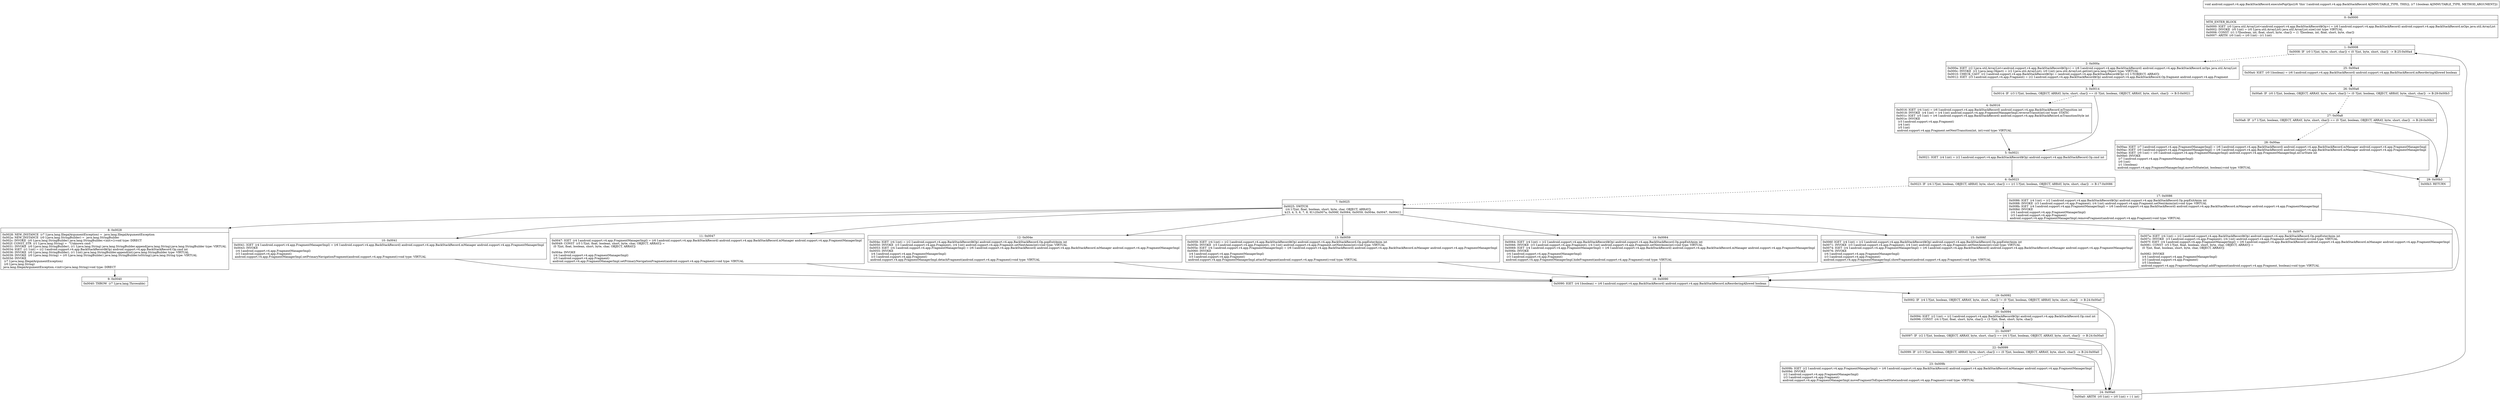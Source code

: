 digraph "CFG forandroid.support.v4.app.BackStackRecord.executePopOps(Z)V" {
Node_0 [shape=record,label="{0\:\ 0x0000|MTH_ENTER_BLOCK\l|0x0000: IGET  (r0 I:java.util.ArrayList\<android.support.v4.app.BackStackRecord$Op\>) = (r6 I:android.support.v4.app.BackStackRecord) android.support.v4.app.BackStackRecord.mOps java.util.ArrayList \l0x0002: INVOKE  (r0 I:int) = (r0 I:java.util.ArrayList) java.util.ArrayList.size():int type: VIRTUAL \l0x0006: CONST  (r1 I:?[boolean, int, float, short, byte, char]) = (1 ?[boolean, int, float, short, byte, char]) \l0x0007: ARITH  (r0 I:int) = (r0 I:int) \- (r1 I:int) \l}"];
Node_1 [shape=record,label="{1\:\ 0x0008|0x0008: IF  (r0 I:?[int, byte, short, char]) \< (0 ?[int, byte, short, char])  \-\> B:25:0x00a4 \l}"];
Node_2 [shape=record,label="{2\:\ 0x000a|0x000a: IGET  (r2 I:java.util.ArrayList\<android.support.v4.app.BackStackRecord$Op\>) = (r6 I:android.support.v4.app.BackStackRecord) android.support.v4.app.BackStackRecord.mOps java.util.ArrayList \l0x000c: INVOKE  (r2 I:java.lang.Object) = (r2 I:java.util.ArrayList), (r0 I:int) java.util.ArrayList.get(int):java.lang.Object type: VIRTUAL \l0x0010: CHECK_CAST  (r2 I:android.support.v4.app.BackStackRecord$Op) = (android.support.v4.app.BackStackRecord$Op) (r2 I:?[OBJECT, ARRAY]) \l0x0012: IGET  (r3 I:android.support.v4.app.Fragment) = (r2 I:android.support.v4.app.BackStackRecord$Op) android.support.v4.app.BackStackRecord.Op.fragment android.support.v4.app.Fragment \l}"];
Node_3 [shape=record,label="{3\:\ 0x0014|0x0014: IF  (r3 I:?[int, boolean, OBJECT, ARRAY, byte, short, char]) == (0 ?[int, boolean, OBJECT, ARRAY, byte, short, char])  \-\> B:5:0x0021 \l}"];
Node_4 [shape=record,label="{4\:\ 0x0016|0x0016: IGET  (r4 I:int) = (r6 I:android.support.v4.app.BackStackRecord) android.support.v4.app.BackStackRecord.mTransition int \l0x0018: INVOKE  (r4 I:int) = (r4 I:int) android.support.v4.app.FragmentManagerImpl.reverseTransit(int):int type: STATIC \l0x001c: IGET  (r5 I:int) = (r6 I:android.support.v4.app.BackStackRecord) android.support.v4.app.BackStackRecord.mTransitionStyle int \l0x001e: INVOKE  \l  (r3 I:android.support.v4.app.Fragment)\l  (r4 I:int)\l  (r5 I:int)\l android.support.v4.app.Fragment.setNextTransition(int, int):void type: VIRTUAL \l}"];
Node_5 [shape=record,label="{5\:\ 0x0021|0x0021: IGET  (r4 I:int) = (r2 I:android.support.v4.app.BackStackRecord$Op) android.support.v4.app.BackStackRecord.Op.cmd int \l}"];
Node_6 [shape=record,label="{6\:\ 0x0023|0x0023: IF  (r4 I:?[int, boolean, OBJECT, ARRAY, byte, short, char]) == (r1 I:?[int, boolean, OBJECT, ARRAY, byte, short, char])  \-\> B:17:0x0086 \l}"];
Node_7 [shape=record,label="{7\:\ 0x0025|0x0025: SWITCH  \l  (r4 I:?[int, float, boolean, short, byte, char, OBJECT, ARRAY])\l k:[3, 4, 5, 6, 7, 8, 9] t:[0x007a, 0x006f, 0x0064, 0x0059, 0x004e, 0x0047, 0x0041] \l}"];
Node_8 [shape=record,label="{8\:\ 0x0028|0x0028: NEW_INSTANCE  (r7 I:java.lang.IllegalArgumentException) =  java.lang.IllegalArgumentException \l0x002a: NEW_INSTANCE  (r0 I:java.lang.StringBuilder) =  java.lang.StringBuilder \l0x002c: INVOKE  (r0 I:java.lang.StringBuilder) java.lang.StringBuilder.\<init\>():void type: DIRECT \l0x002f: CONST_STR  (r1 I:java.lang.String) =  \"Unknown cmd: \" \l0x0031: INVOKE  (r0 I:java.lang.StringBuilder), (r1 I:java.lang.String) java.lang.StringBuilder.append(java.lang.String):java.lang.StringBuilder type: VIRTUAL \l0x0034: IGET  (r1 I:int) = (r2 I:android.support.v4.app.BackStackRecord$Op) android.support.v4.app.BackStackRecord.Op.cmd int \l0x0036: INVOKE  (r0 I:java.lang.StringBuilder), (r1 I:int) java.lang.StringBuilder.append(int):java.lang.StringBuilder type: VIRTUAL \l0x0039: INVOKE  (r0 I:java.lang.String) = (r0 I:java.lang.StringBuilder) java.lang.StringBuilder.toString():java.lang.String type: VIRTUAL \l0x003d: INVOKE  \l  (r7 I:java.lang.IllegalArgumentException)\l  (r0 I:java.lang.String)\l java.lang.IllegalArgumentException.\<init\>(java.lang.String):void type: DIRECT \l}"];
Node_9 [shape=record,label="{9\:\ 0x0040|0x0040: THROW  (r7 I:java.lang.Throwable) \l}"];
Node_10 [shape=record,label="{10\:\ 0x0041|0x0041: IGET  (r4 I:android.support.v4.app.FragmentManagerImpl) = (r6 I:android.support.v4.app.BackStackRecord) android.support.v4.app.BackStackRecord.mManager android.support.v4.app.FragmentManagerImpl \l0x0043: INVOKE  \l  (r4 I:android.support.v4.app.FragmentManagerImpl)\l  (r3 I:android.support.v4.app.Fragment)\l android.support.v4.app.FragmentManagerImpl.setPrimaryNavigationFragment(android.support.v4.app.Fragment):void type: VIRTUAL \l}"];
Node_11 [shape=record,label="{11\:\ 0x0047|0x0047: IGET  (r4 I:android.support.v4.app.FragmentManagerImpl) = (r6 I:android.support.v4.app.BackStackRecord) android.support.v4.app.BackStackRecord.mManager android.support.v4.app.FragmentManagerImpl \l0x0049: CONST  (r5 I:?[int, float, boolean, short, byte, char, OBJECT, ARRAY]) = \l  (0 ?[int, float, boolean, short, byte, char, OBJECT, ARRAY])\l \l0x004a: INVOKE  \l  (r4 I:android.support.v4.app.FragmentManagerImpl)\l  (r5 I:android.support.v4.app.Fragment)\l android.support.v4.app.FragmentManagerImpl.setPrimaryNavigationFragment(android.support.v4.app.Fragment):void type: VIRTUAL \l}"];
Node_12 [shape=record,label="{12\:\ 0x004e|0x004e: IGET  (r4 I:int) = (r2 I:android.support.v4.app.BackStackRecord$Op) android.support.v4.app.BackStackRecord.Op.popExitAnim int \l0x0050: INVOKE  (r3 I:android.support.v4.app.Fragment), (r4 I:int) android.support.v4.app.Fragment.setNextAnim(int):void type: VIRTUAL \l0x0053: IGET  (r4 I:android.support.v4.app.FragmentManagerImpl) = (r6 I:android.support.v4.app.BackStackRecord) android.support.v4.app.BackStackRecord.mManager android.support.v4.app.FragmentManagerImpl \l0x0055: INVOKE  \l  (r4 I:android.support.v4.app.FragmentManagerImpl)\l  (r3 I:android.support.v4.app.Fragment)\l android.support.v4.app.FragmentManagerImpl.detachFragment(android.support.v4.app.Fragment):void type: VIRTUAL \l}"];
Node_13 [shape=record,label="{13\:\ 0x0059|0x0059: IGET  (r4 I:int) = (r2 I:android.support.v4.app.BackStackRecord$Op) android.support.v4.app.BackStackRecord.Op.popEnterAnim int \l0x005b: INVOKE  (r3 I:android.support.v4.app.Fragment), (r4 I:int) android.support.v4.app.Fragment.setNextAnim(int):void type: VIRTUAL \l0x005e: IGET  (r4 I:android.support.v4.app.FragmentManagerImpl) = (r6 I:android.support.v4.app.BackStackRecord) android.support.v4.app.BackStackRecord.mManager android.support.v4.app.FragmentManagerImpl \l0x0060: INVOKE  \l  (r4 I:android.support.v4.app.FragmentManagerImpl)\l  (r3 I:android.support.v4.app.Fragment)\l android.support.v4.app.FragmentManagerImpl.attachFragment(android.support.v4.app.Fragment):void type: VIRTUAL \l}"];
Node_14 [shape=record,label="{14\:\ 0x0064|0x0064: IGET  (r4 I:int) = (r2 I:android.support.v4.app.BackStackRecord$Op) android.support.v4.app.BackStackRecord.Op.popExitAnim int \l0x0066: INVOKE  (r3 I:android.support.v4.app.Fragment), (r4 I:int) android.support.v4.app.Fragment.setNextAnim(int):void type: VIRTUAL \l0x0069: IGET  (r4 I:android.support.v4.app.FragmentManagerImpl) = (r6 I:android.support.v4.app.BackStackRecord) android.support.v4.app.BackStackRecord.mManager android.support.v4.app.FragmentManagerImpl \l0x006b: INVOKE  \l  (r4 I:android.support.v4.app.FragmentManagerImpl)\l  (r3 I:android.support.v4.app.Fragment)\l android.support.v4.app.FragmentManagerImpl.hideFragment(android.support.v4.app.Fragment):void type: VIRTUAL \l}"];
Node_15 [shape=record,label="{15\:\ 0x006f|0x006f: IGET  (r4 I:int) = (r2 I:android.support.v4.app.BackStackRecord$Op) android.support.v4.app.BackStackRecord.Op.popEnterAnim int \l0x0071: INVOKE  (r3 I:android.support.v4.app.Fragment), (r4 I:int) android.support.v4.app.Fragment.setNextAnim(int):void type: VIRTUAL \l0x0074: IGET  (r4 I:android.support.v4.app.FragmentManagerImpl) = (r6 I:android.support.v4.app.BackStackRecord) android.support.v4.app.BackStackRecord.mManager android.support.v4.app.FragmentManagerImpl \l0x0076: INVOKE  \l  (r4 I:android.support.v4.app.FragmentManagerImpl)\l  (r3 I:android.support.v4.app.Fragment)\l android.support.v4.app.FragmentManagerImpl.showFragment(android.support.v4.app.Fragment):void type: VIRTUAL \l}"];
Node_16 [shape=record,label="{16\:\ 0x007a|0x007a: IGET  (r4 I:int) = (r2 I:android.support.v4.app.BackStackRecord$Op) android.support.v4.app.BackStackRecord.Op.popEnterAnim int \l0x007c: INVOKE  (r3 I:android.support.v4.app.Fragment), (r4 I:int) android.support.v4.app.Fragment.setNextAnim(int):void type: VIRTUAL \l0x007f: IGET  (r4 I:android.support.v4.app.FragmentManagerImpl) = (r6 I:android.support.v4.app.BackStackRecord) android.support.v4.app.BackStackRecord.mManager android.support.v4.app.FragmentManagerImpl \l0x0081: CONST  (r5 I:?[int, float, boolean, short, byte, char, OBJECT, ARRAY]) = \l  (0 ?[int, float, boolean, short, byte, char, OBJECT, ARRAY])\l \l0x0082: INVOKE  \l  (r4 I:android.support.v4.app.FragmentManagerImpl)\l  (r3 I:android.support.v4.app.Fragment)\l  (r5 I:boolean)\l android.support.v4.app.FragmentManagerImpl.addFragment(android.support.v4.app.Fragment, boolean):void type: VIRTUAL \l}"];
Node_17 [shape=record,label="{17\:\ 0x0086|0x0086: IGET  (r4 I:int) = (r2 I:android.support.v4.app.BackStackRecord$Op) android.support.v4.app.BackStackRecord.Op.popExitAnim int \l0x0088: INVOKE  (r3 I:android.support.v4.app.Fragment), (r4 I:int) android.support.v4.app.Fragment.setNextAnim(int):void type: VIRTUAL \l0x008b: IGET  (r4 I:android.support.v4.app.FragmentManagerImpl) = (r6 I:android.support.v4.app.BackStackRecord) android.support.v4.app.BackStackRecord.mManager android.support.v4.app.FragmentManagerImpl \l0x008d: INVOKE  \l  (r4 I:android.support.v4.app.FragmentManagerImpl)\l  (r3 I:android.support.v4.app.Fragment)\l android.support.v4.app.FragmentManagerImpl.removeFragment(android.support.v4.app.Fragment):void type: VIRTUAL \l}"];
Node_18 [shape=record,label="{18\:\ 0x0090|0x0090: IGET  (r4 I:boolean) = (r6 I:android.support.v4.app.BackStackRecord) android.support.v4.app.BackStackRecord.mReorderingAllowed boolean \l}"];
Node_19 [shape=record,label="{19\:\ 0x0092|0x0092: IF  (r4 I:?[int, boolean, OBJECT, ARRAY, byte, short, char]) != (0 ?[int, boolean, OBJECT, ARRAY, byte, short, char])  \-\> B:24:0x00a0 \l}"];
Node_20 [shape=record,label="{20\:\ 0x0094|0x0094: IGET  (r2 I:int) = (r2 I:android.support.v4.app.BackStackRecord$Op) android.support.v4.app.BackStackRecord.Op.cmd int \l0x0096: CONST  (r4 I:?[int, float, short, byte, char]) = (3 ?[int, float, short, byte, char]) \l}"];
Node_21 [shape=record,label="{21\:\ 0x0097|0x0097: IF  (r2 I:?[int, boolean, OBJECT, ARRAY, byte, short, char]) == (r4 I:?[int, boolean, OBJECT, ARRAY, byte, short, char])  \-\> B:24:0x00a0 \l}"];
Node_22 [shape=record,label="{22\:\ 0x0099|0x0099: IF  (r3 I:?[int, boolean, OBJECT, ARRAY, byte, short, char]) == (0 ?[int, boolean, OBJECT, ARRAY, byte, short, char])  \-\> B:24:0x00a0 \l}"];
Node_23 [shape=record,label="{23\:\ 0x009b|0x009b: IGET  (r2 I:android.support.v4.app.FragmentManagerImpl) = (r6 I:android.support.v4.app.BackStackRecord) android.support.v4.app.BackStackRecord.mManager android.support.v4.app.FragmentManagerImpl \l0x009d: INVOKE  \l  (r2 I:android.support.v4.app.FragmentManagerImpl)\l  (r3 I:android.support.v4.app.Fragment)\l android.support.v4.app.FragmentManagerImpl.moveFragmentToExpectedState(android.support.v4.app.Fragment):void type: VIRTUAL \l}"];
Node_24 [shape=record,label="{24\:\ 0x00a0|0x00a0: ARITH  (r0 I:int) = (r0 I:int) + (\-1 int) \l}"];
Node_25 [shape=record,label="{25\:\ 0x00a4|0x00a4: IGET  (r0 I:boolean) = (r6 I:android.support.v4.app.BackStackRecord) android.support.v4.app.BackStackRecord.mReorderingAllowed boolean \l}"];
Node_26 [shape=record,label="{26\:\ 0x00a6|0x00a6: IF  (r0 I:?[int, boolean, OBJECT, ARRAY, byte, short, char]) != (0 ?[int, boolean, OBJECT, ARRAY, byte, short, char])  \-\> B:29:0x00b3 \l}"];
Node_27 [shape=record,label="{27\:\ 0x00a8|0x00a8: IF  (r7 I:?[int, boolean, OBJECT, ARRAY, byte, short, char]) == (0 ?[int, boolean, OBJECT, ARRAY, byte, short, char])  \-\> B:29:0x00b3 \l}"];
Node_28 [shape=record,label="{28\:\ 0x00aa|0x00aa: IGET  (r7 I:android.support.v4.app.FragmentManagerImpl) = (r6 I:android.support.v4.app.BackStackRecord) android.support.v4.app.BackStackRecord.mManager android.support.v4.app.FragmentManagerImpl \l0x00ac: IGET  (r0 I:android.support.v4.app.FragmentManagerImpl) = (r6 I:android.support.v4.app.BackStackRecord) android.support.v4.app.BackStackRecord.mManager android.support.v4.app.FragmentManagerImpl \l0x00ae: IGET  (r0 I:int) = (r0 I:android.support.v4.app.FragmentManagerImpl) android.support.v4.app.FragmentManagerImpl.mCurState int \l0x00b0: INVOKE  \l  (r7 I:android.support.v4.app.FragmentManagerImpl)\l  (r0 I:int)\l  (r1 I:boolean)\l android.support.v4.app.FragmentManagerImpl.moveToState(int, boolean):void type: VIRTUAL \l}"];
Node_29 [shape=record,label="{29\:\ 0x00b3|0x00b3: RETURN   \l}"];
MethodNode[shape=record,label="{void android.support.v4.app.BackStackRecord.executePopOps((r6 'this' I:android.support.v4.app.BackStackRecord A[IMMUTABLE_TYPE, THIS]), (r7 I:boolean A[IMMUTABLE_TYPE, METHOD_ARGUMENT])) }"];
MethodNode -> Node_0;
Node_0 -> Node_1;
Node_1 -> Node_2[style=dashed];
Node_1 -> Node_25;
Node_2 -> Node_3;
Node_3 -> Node_4[style=dashed];
Node_3 -> Node_5;
Node_4 -> Node_5;
Node_5 -> Node_6;
Node_6 -> Node_7[style=dashed];
Node_6 -> Node_17;
Node_7 -> Node_8;
Node_7 -> Node_10;
Node_7 -> Node_11;
Node_7 -> Node_12;
Node_7 -> Node_13;
Node_7 -> Node_14;
Node_7 -> Node_15;
Node_7 -> Node_16;
Node_8 -> Node_9;
Node_10 -> Node_18;
Node_11 -> Node_18;
Node_12 -> Node_18;
Node_13 -> Node_18;
Node_14 -> Node_18;
Node_15 -> Node_18;
Node_16 -> Node_18;
Node_17 -> Node_18;
Node_18 -> Node_19;
Node_19 -> Node_20[style=dashed];
Node_19 -> Node_24;
Node_20 -> Node_21;
Node_21 -> Node_22[style=dashed];
Node_21 -> Node_24;
Node_22 -> Node_23[style=dashed];
Node_22 -> Node_24;
Node_23 -> Node_24;
Node_24 -> Node_1;
Node_25 -> Node_26;
Node_26 -> Node_27[style=dashed];
Node_26 -> Node_29;
Node_27 -> Node_28[style=dashed];
Node_27 -> Node_29;
Node_28 -> Node_29;
}

